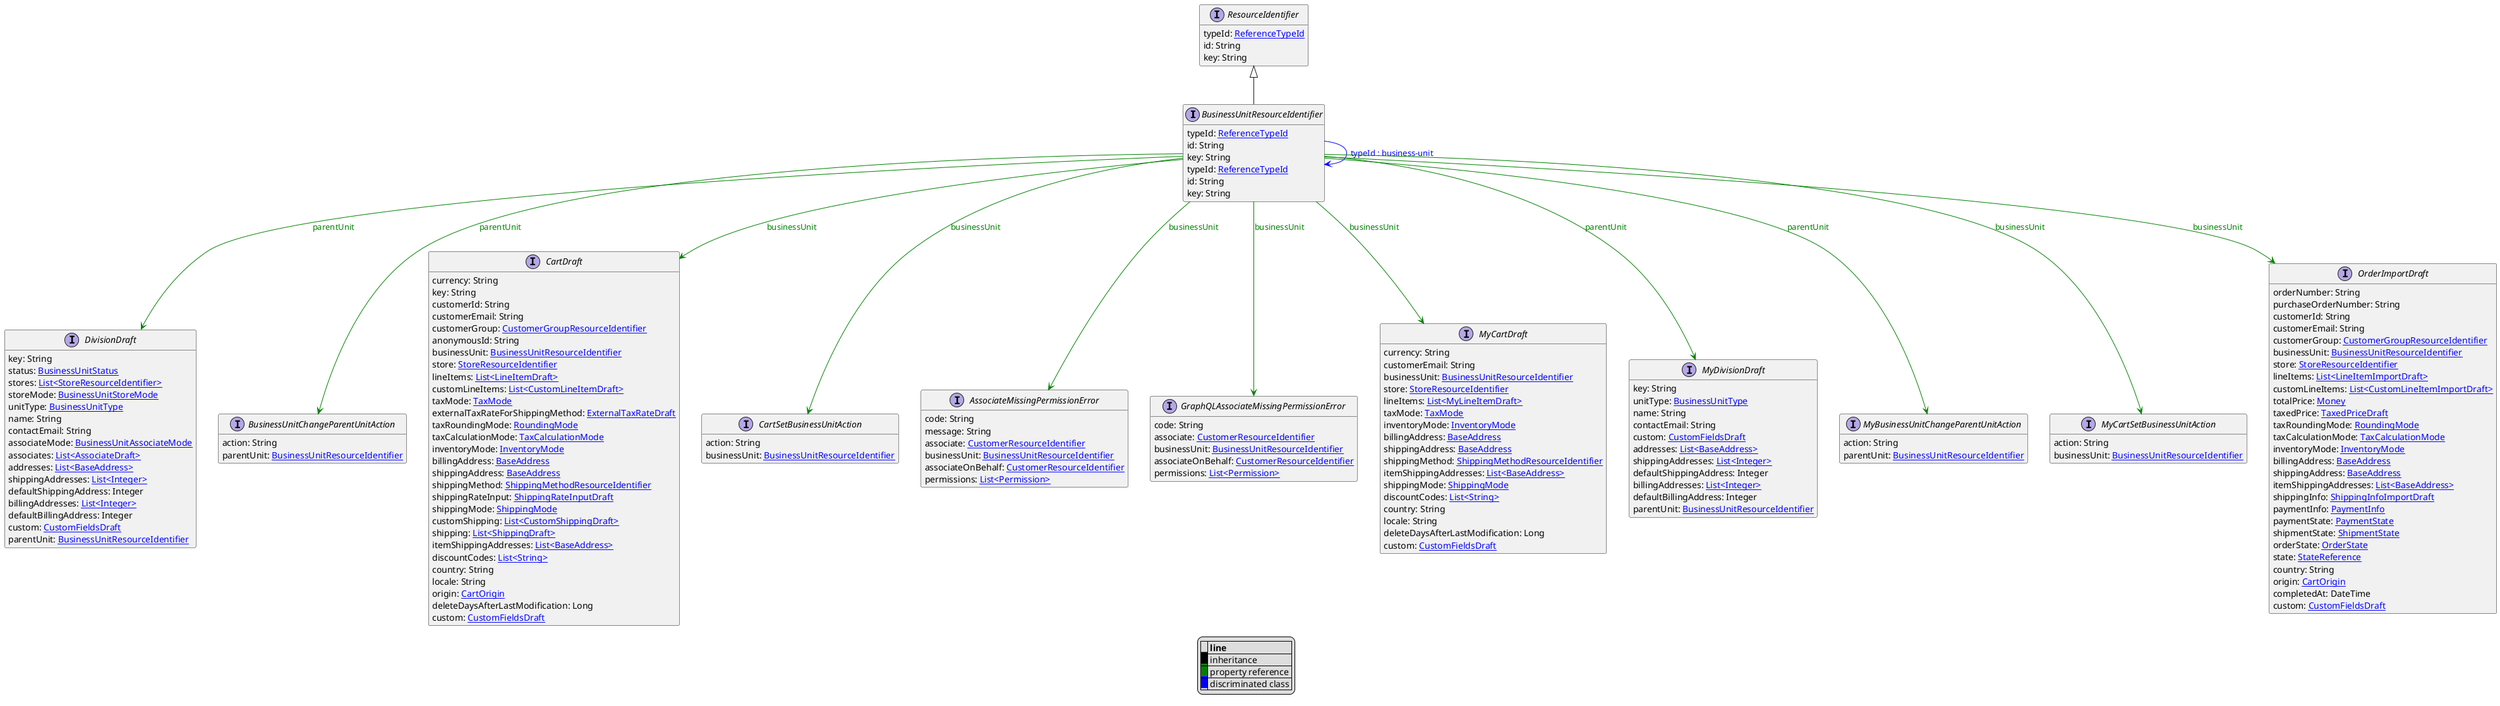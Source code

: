 @startuml

hide empty fields
hide empty methods
legend
|= |= line |
|<back:black>   </back>| inheritance |
|<back:green>   </back>| property reference |
|<back:blue>   </back>| discriminated class |
endlegend
interface BusinessUnitResourceIdentifier [[BusinessUnitResourceIdentifier.svg]] extends ResourceIdentifier {
    typeId: [[ReferenceTypeId.svg ReferenceTypeId]]
    id: String
    key: String
}
interface ResourceIdentifier [[ResourceIdentifier.svg]]  {
    typeId: [[ReferenceTypeId.svg ReferenceTypeId]]
    id: String
    key: String
}

interface BusinessUnitResourceIdentifier [[BusinessUnitResourceIdentifier.svg]]  {
    typeId: [[ReferenceTypeId.svg ReferenceTypeId]]
    id: String
    key: String
}
interface DivisionDraft [[DivisionDraft.svg]]  {
    key: String
    status: [[BusinessUnitStatus.svg BusinessUnitStatus]]
    stores: [[StoreResourceIdentifier.svg List<StoreResourceIdentifier>]]
    storeMode: [[BusinessUnitStoreMode.svg BusinessUnitStoreMode]]
    unitType: [[BusinessUnitType.svg BusinessUnitType]]
    name: String
    contactEmail: String
    associateMode: [[BusinessUnitAssociateMode.svg BusinessUnitAssociateMode]]
    associates: [[AssociateDraft.svg List<AssociateDraft>]]
    addresses: [[BaseAddress.svg List<BaseAddress>]]
    shippingAddresses: [[Integer.svg List<Integer>]]
    defaultShippingAddress: Integer
    billingAddresses: [[Integer.svg List<Integer>]]
    defaultBillingAddress: Integer
    custom: [[CustomFieldsDraft.svg CustomFieldsDraft]]
    parentUnit: [[BusinessUnitResourceIdentifier.svg BusinessUnitResourceIdentifier]]
}
interface BusinessUnitChangeParentUnitAction [[BusinessUnitChangeParentUnitAction.svg]]  {
    action: String
    parentUnit: [[BusinessUnitResourceIdentifier.svg BusinessUnitResourceIdentifier]]
}
interface CartDraft [[CartDraft.svg]]  {
    currency: String
    key: String
    customerId: String
    customerEmail: String
    customerGroup: [[CustomerGroupResourceIdentifier.svg CustomerGroupResourceIdentifier]]
    anonymousId: String
    businessUnit: [[BusinessUnitResourceIdentifier.svg BusinessUnitResourceIdentifier]]
    store: [[StoreResourceIdentifier.svg StoreResourceIdentifier]]
    lineItems: [[LineItemDraft.svg List<LineItemDraft>]]
    customLineItems: [[CustomLineItemDraft.svg List<CustomLineItemDraft>]]
    taxMode: [[TaxMode.svg TaxMode]]
    externalTaxRateForShippingMethod: [[ExternalTaxRateDraft.svg ExternalTaxRateDraft]]
    taxRoundingMode: [[RoundingMode.svg RoundingMode]]
    taxCalculationMode: [[TaxCalculationMode.svg TaxCalculationMode]]
    inventoryMode: [[InventoryMode.svg InventoryMode]]
    billingAddress: [[BaseAddress.svg BaseAddress]]
    shippingAddress: [[BaseAddress.svg BaseAddress]]
    shippingMethod: [[ShippingMethodResourceIdentifier.svg ShippingMethodResourceIdentifier]]
    shippingRateInput: [[ShippingRateInputDraft.svg ShippingRateInputDraft]]
    shippingMode: [[ShippingMode.svg ShippingMode]]
    customShipping: [[CustomShippingDraft.svg List<CustomShippingDraft>]]
    shipping: [[ShippingDraft.svg List<ShippingDraft>]]
    itemShippingAddresses: [[BaseAddress.svg List<BaseAddress>]]
    discountCodes: [[String.svg List<String>]]
    country: String
    locale: String
    origin: [[CartOrigin.svg CartOrigin]]
    deleteDaysAfterLastModification: Long
    custom: [[CustomFieldsDraft.svg CustomFieldsDraft]]
}
interface CartSetBusinessUnitAction [[CartSetBusinessUnitAction.svg]]  {
    action: String
    businessUnit: [[BusinessUnitResourceIdentifier.svg BusinessUnitResourceIdentifier]]
}
interface AssociateMissingPermissionError [[AssociateMissingPermissionError.svg]]  {
    code: String
    message: String
    associate: [[CustomerResourceIdentifier.svg CustomerResourceIdentifier]]
    businessUnit: [[BusinessUnitResourceIdentifier.svg BusinessUnitResourceIdentifier]]
    associateOnBehalf: [[CustomerResourceIdentifier.svg CustomerResourceIdentifier]]
    permissions: [[Permission.svg List<Permission>]]
}
interface GraphQLAssociateMissingPermissionError [[GraphQLAssociateMissingPermissionError.svg]]  {
    code: String
    associate: [[CustomerResourceIdentifier.svg CustomerResourceIdentifier]]
    businessUnit: [[BusinessUnitResourceIdentifier.svg BusinessUnitResourceIdentifier]]
    associateOnBehalf: [[CustomerResourceIdentifier.svg CustomerResourceIdentifier]]
    permissions: [[Permission.svg List<Permission>]]
}
interface MyCartDraft [[MyCartDraft.svg]]  {
    currency: String
    customerEmail: String
    businessUnit: [[BusinessUnitResourceIdentifier.svg BusinessUnitResourceIdentifier]]
    store: [[StoreResourceIdentifier.svg StoreResourceIdentifier]]
    lineItems: [[MyLineItemDraft.svg List<MyLineItemDraft>]]
    taxMode: [[TaxMode.svg TaxMode]]
    inventoryMode: [[InventoryMode.svg InventoryMode]]
    billingAddress: [[BaseAddress.svg BaseAddress]]
    shippingAddress: [[BaseAddress.svg BaseAddress]]
    shippingMethod: [[ShippingMethodResourceIdentifier.svg ShippingMethodResourceIdentifier]]
    itemShippingAddresses: [[BaseAddress.svg List<BaseAddress>]]
    shippingMode: [[ShippingMode.svg ShippingMode]]
    discountCodes: [[String.svg List<String>]]
    country: String
    locale: String
    deleteDaysAfterLastModification: Long
    custom: [[CustomFieldsDraft.svg CustomFieldsDraft]]
}
interface MyDivisionDraft [[MyDivisionDraft.svg]]  {
    key: String
    unitType: [[BusinessUnitType.svg BusinessUnitType]]
    name: String
    contactEmail: String
    custom: [[CustomFieldsDraft.svg CustomFieldsDraft]]
    addresses: [[BaseAddress.svg List<BaseAddress>]]
    shippingAddresses: [[Integer.svg List<Integer>]]
    defaultShippingAddress: Integer
    billingAddresses: [[Integer.svg List<Integer>]]
    defaultBillingAddress: Integer
    parentUnit: [[BusinessUnitResourceIdentifier.svg BusinessUnitResourceIdentifier]]
}
interface MyBusinessUnitChangeParentUnitAction [[MyBusinessUnitChangeParentUnitAction.svg]]  {
    action: String
    parentUnit: [[BusinessUnitResourceIdentifier.svg BusinessUnitResourceIdentifier]]
}
interface MyCartSetBusinessUnitAction [[MyCartSetBusinessUnitAction.svg]]  {
    action: String
    businessUnit: [[BusinessUnitResourceIdentifier.svg BusinessUnitResourceIdentifier]]
}
interface OrderImportDraft [[OrderImportDraft.svg]]  {
    orderNumber: String
    purchaseOrderNumber: String
    customerId: String
    customerEmail: String
    customerGroup: [[CustomerGroupResourceIdentifier.svg CustomerGroupResourceIdentifier]]
    businessUnit: [[BusinessUnitResourceIdentifier.svg BusinessUnitResourceIdentifier]]
    store: [[StoreResourceIdentifier.svg StoreResourceIdentifier]]
    lineItems: [[LineItemImportDraft.svg List<LineItemImportDraft>]]
    customLineItems: [[CustomLineItemImportDraft.svg List<CustomLineItemImportDraft>]]
    totalPrice: [[Money.svg Money]]
    taxedPrice: [[TaxedPriceDraft.svg TaxedPriceDraft]]
    taxRoundingMode: [[RoundingMode.svg RoundingMode]]
    taxCalculationMode: [[TaxCalculationMode.svg TaxCalculationMode]]
    inventoryMode: [[InventoryMode.svg InventoryMode]]
    billingAddress: [[BaseAddress.svg BaseAddress]]
    shippingAddress: [[BaseAddress.svg BaseAddress]]
    itemShippingAddresses: [[BaseAddress.svg List<BaseAddress>]]
    shippingInfo: [[ShippingInfoImportDraft.svg ShippingInfoImportDraft]]
    paymentInfo: [[PaymentInfo.svg PaymentInfo]]
    paymentState: [[PaymentState.svg PaymentState]]
    shipmentState: [[ShipmentState.svg ShipmentState]]
    orderState: [[OrderState.svg OrderState]]
    state: [[StateReference.svg StateReference]]
    country: String
    origin: [[CartOrigin.svg CartOrigin]]
    completedAt: DateTime
    custom: [[CustomFieldsDraft.svg CustomFieldsDraft]]
}
BusinessUnitResourceIdentifier --> BusinessUnitResourceIdentifier #blue;text:blue : "typeId : business-unit"
BusinessUnitResourceIdentifier --> DivisionDraft #green;text:green : "parentUnit"
BusinessUnitResourceIdentifier --> BusinessUnitChangeParentUnitAction #green;text:green : "parentUnit"
BusinessUnitResourceIdentifier --> CartDraft #green;text:green : "businessUnit"
BusinessUnitResourceIdentifier --> CartSetBusinessUnitAction #green;text:green : "businessUnit"
BusinessUnitResourceIdentifier --> AssociateMissingPermissionError #green;text:green : "businessUnit"
BusinessUnitResourceIdentifier --> GraphQLAssociateMissingPermissionError #green;text:green : "businessUnit"
BusinessUnitResourceIdentifier --> MyCartDraft #green;text:green : "businessUnit"
BusinessUnitResourceIdentifier --> MyDivisionDraft #green;text:green : "parentUnit"
BusinessUnitResourceIdentifier --> MyBusinessUnitChangeParentUnitAction #green;text:green : "parentUnit"
BusinessUnitResourceIdentifier --> MyCartSetBusinessUnitAction #green;text:green : "businessUnit"
BusinessUnitResourceIdentifier --> OrderImportDraft #green;text:green : "businessUnit"
@enduml
